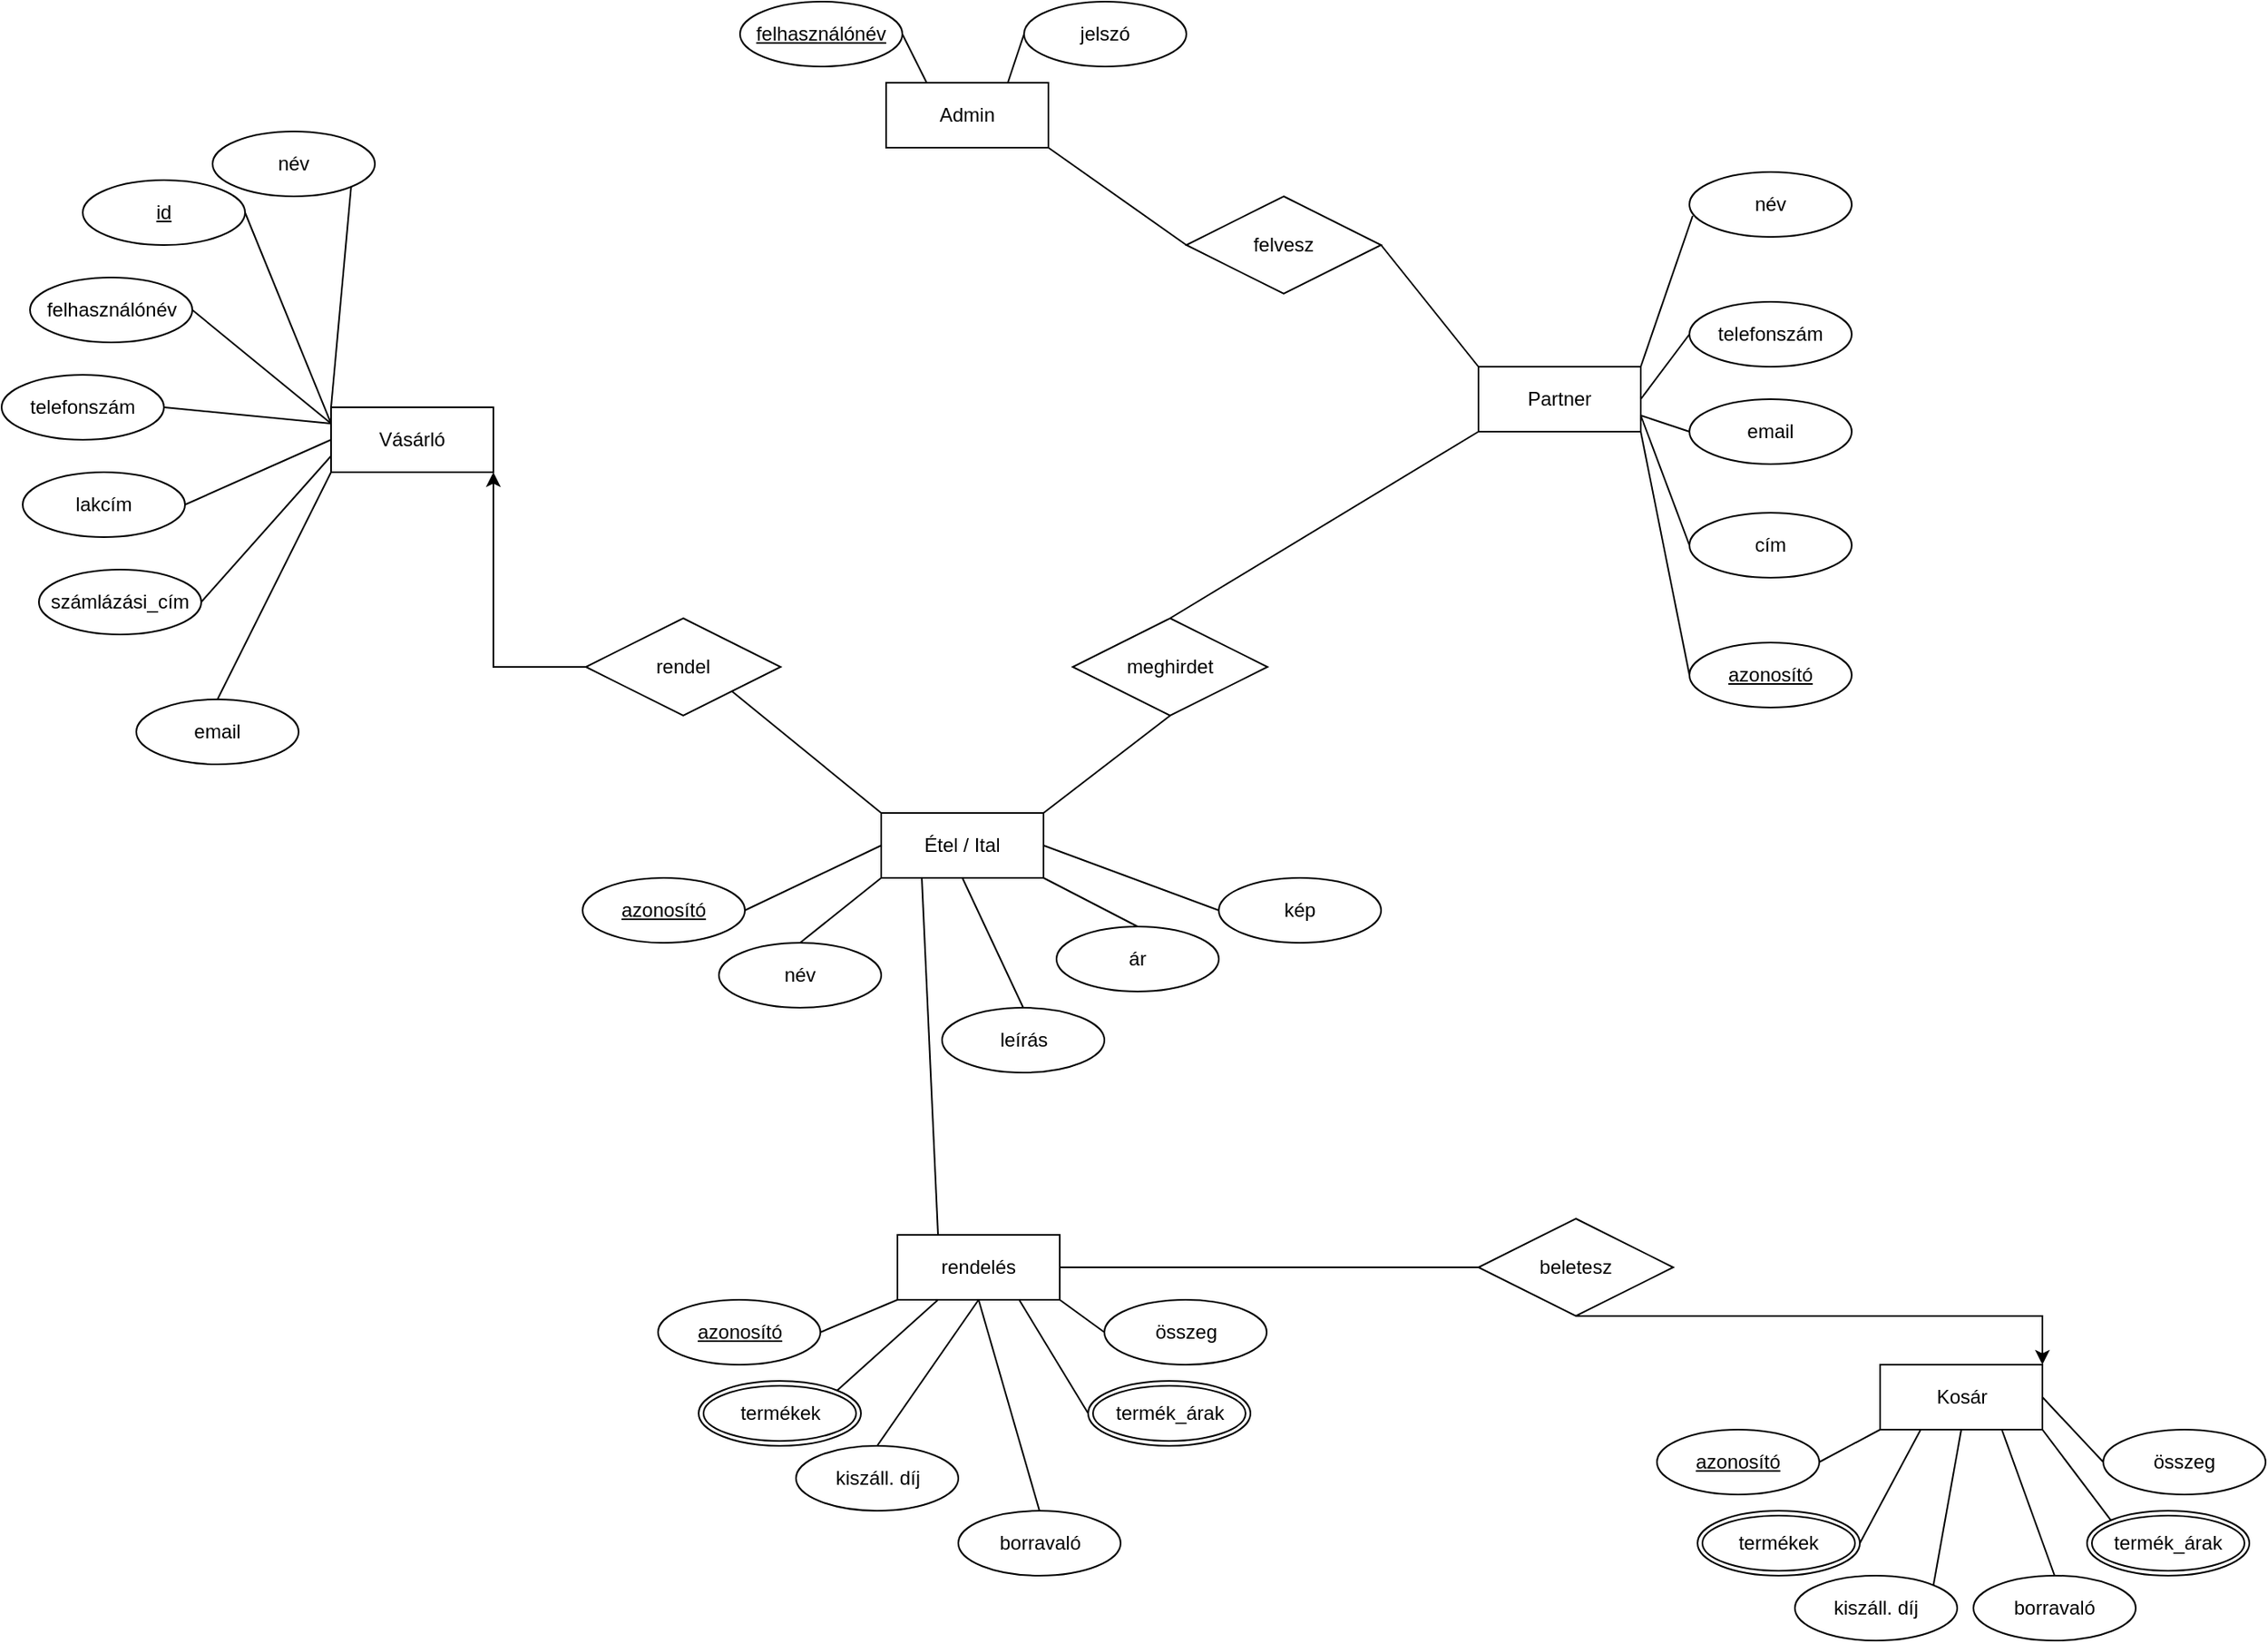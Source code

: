 <mxfile version="15.5.4" type="device"><diagram id="R2lEEEUBdFMjLlhIrx00" name="Page-1"><mxGraphModel dx="2062" dy="1122" grid="1" gridSize="10" guides="1" tooltips="1" connect="1" arrows="1" fold="1" page="1" pageScale="1" pageWidth="850" pageHeight="1100" math="0" shadow="0" extFonts="Permanent Marker^https://fonts.googleapis.com/css?family=Permanent+Marker"><root><mxCell id="0"/><mxCell id="1" parent="0"/><mxCell id="wgzqcRI_ttoqVuwA80HH-1" value="Vásárló" style="whiteSpace=wrap;html=1;align=center;" parent="1" vertex="1"><mxGeometry x="463" y="270" width="100" height="40" as="geometry"/></mxCell><mxCell id="wgzqcRI_ttoqVuwA80HH-3" value="név" style="ellipse;whiteSpace=wrap;html=1;align=center;" parent="1" vertex="1"><mxGeometry x="390" y="100" width="100" height="40" as="geometry"/></mxCell><mxCell id="wgzqcRI_ttoqVuwA80HH-6" value="telefonszám&lt;br&gt;" style="ellipse;whiteSpace=wrap;html=1;align=center;" parent="1" vertex="1"><mxGeometry x="260" y="250" width="100" height="40" as="geometry"/></mxCell><mxCell id="wgzqcRI_ttoqVuwA80HH-7" value="lakcím&lt;br&gt;" style="ellipse;whiteSpace=wrap;html=1;align=center;" parent="1" vertex="1"><mxGeometry x="273" y="310" width="100" height="40" as="geometry"/></mxCell><mxCell id="wgzqcRI_ttoqVuwA80HH-8" value="számlázási_cím&lt;br&gt;" style="ellipse;whiteSpace=wrap;html=1;align=center;" parent="1" vertex="1"><mxGeometry x="283" y="370" width="100" height="40" as="geometry"/></mxCell><mxCell id="wgzqcRI_ttoqVuwA80HH-9" value="" style="endArrow=none;html=1;rounded=0;entryX=0;entryY=0;entryDx=0;entryDy=0;exitX=1;exitY=1;exitDx=0;exitDy=0;" parent="1" source="wgzqcRI_ttoqVuwA80HH-3" target="wgzqcRI_ttoqVuwA80HH-1" edge="1"><mxGeometry relative="1" as="geometry"><mxPoint x="403" y="540" as="sourcePoint"/><mxPoint x="563" y="540" as="targetPoint"/></mxGeometry></mxCell><mxCell id="wgzqcRI_ttoqVuwA80HH-10" value="" style="endArrow=none;html=1;rounded=0;entryX=0;entryY=0.25;entryDx=0;entryDy=0;exitX=1;exitY=0.5;exitDx=0;exitDy=0;" parent="1" source="wgzqcRI_ttoqVuwA80HH-6" target="wgzqcRI_ttoqVuwA80HH-1" edge="1"><mxGeometry relative="1" as="geometry"><mxPoint x="403" y="540" as="sourcePoint"/><mxPoint x="563" y="540" as="targetPoint"/></mxGeometry></mxCell><mxCell id="wgzqcRI_ttoqVuwA80HH-12" value="" style="endArrow=none;html=1;rounded=0;entryX=0;entryY=0.5;entryDx=0;entryDy=0;exitX=1;exitY=0.5;exitDx=0;exitDy=0;" parent="1" source="wgzqcRI_ttoqVuwA80HH-7" target="wgzqcRI_ttoqVuwA80HH-1" edge="1"><mxGeometry relative="1" as="geometry"><mxPoint x="403" y="540" as="sourcePoint"/><mxPoint x="563" y="540" as="targetPoint"/></mxGeometry></mxCell><mxCell id="wgzqcRI_ttoqVuwA80HH-13" value="" style="endArrow=none;html=1;rounded=0;entryX=0;entryY=0.75;entryDx=0;entryDy=0;exitX=1;exitY=0.5;exitDx=0;exitDy=0;" parent="1" source="wgzqcRI_ttoqVuwA80HH-8" target="wgzqcRI_ttoqVuwA80HH-1" edge="1"><mxGeometry relative="1" as="geometry"><mxPoint x="403" y="540" as="sourcePoint"/><mxPoint x="563" y="540" as="targetPoint"/></mxGeometry></mxCell><mxCell id="wgzqcRI_ttoqVuwA80HH-16" value="email&lt;br&gt;" style="ellipse;whiteSpace=wrap;html=1;align=center;" parent="1" vertex="1"><mxGeometry x="343" y="450" width="100" height="40" as="geometry"/></mxCell><mxCell id="wgzqcRI_ttoqVuwA80HH-17" value="" style="endArrow=none;html=1;rounded=0;exitX=0.5;exitY=0;exitDx=0;exitDy=0;entryX=0;entryY=1;entryDx=0;entryDy=0;" parent="1" source="wgzqcRI_ttoqVuwA80HH-16" target="wgzqcRI_ttoqVuwA80HH-1" edge="1"><mxGeometry relative="1" as="geometry"><mxPoint x="403" y="410" as="sourcePoint"/><mxPoint x="563" y="410" as="targetPoint"/></mxGeometry></mxCell><mxCell id="wgzqcRI_ttoqVuwA80HH-19" value="" style="endArrow=none;html=1;rounded=0;entryX=0;entryY=0.25;entryDx=0;entryDy=0;exitX=1;exitY=0.5;exitDx=0;exitDy=0;" parent="1" source="wgzqcRI_ttoqVuwA80HH-26" target="wgzqcRI_ttoqVuwA80HH-1" edge="1"><mxGeometry relative="1" as="geometry"><mxPoint x="383" y="200" as="sourcePoint"/><mxPoint x="563" y="400" as="targetPoint"/></mxGeometry></mxCell><mxCell id="wgzqcRI_ttoqVuwA80HH-20" value="Partner" style="whiteSpace=wrap;html=1;align=center;" parent="1" vertex="1"><mxGeometry x="1170" y="245" width="100" height="40" as="geometry"/></mxCell><mxCell id="wgzqcRI_ttoqVuwA80HH-21" value="név" style="ellipse;whiteSpace=wrap;html=1;align=center;" parent="1" vertex="1"><mxGeometry x="1300" y="125" width="100" height="40" as="geometry"/></mxCell><mxCell id="wgzqcRI_ttoqVuwA80HH-22" value="telefonszám&lt;br&gt;" style="ellipse;whiteSpace=wrap;html=1;align=center;" parent="1" vertex="1"><mxGeometry x="1300" y="205" width="100" height="40" as="geometry"/></mxCell><mxCell id="wgzqcRI_ttoqVuwA80HH-23" value="email&lt;br&gt;" style="ellipse;whiteSpace=wrap;html=1;align=center;" parent="1" vertex="1"><mxGeometry x="1300" y="265" width="100" height="40" as="geometry"/></mxCell><mxCell id="wgzqcRI_ttoqVuwA80HH-25" value="azonosító&lt;br&gt;" style="ellipse;whiteSpace=wrap;html=1;align=center;fontStyle=4;" parent="1" vertex="1"><mxGeometry x="1300" y="415" width="100" height="40" as="geometry"/></mxCell><mxCell id="wgzqcRI_ttoqVuwA80HH-26" value="id" style="ellipse;whiteSpace=wrap;html=1;align=center;fontStyle=4;" parent="1" vertex="1"><mxGeometry x="310" y="130" width="100" height="40" as="geometry"/></mxCell><mxCell id="wgzqcRI_ttoqVuwA80HH-28" value="" style="endArrow=none;html=1;rounded=0;entryX=0.02;entryY=0.675;entryDx=0;entryDy=0;entryPerimeter=0;exitX=1;exitY=0;exitDx=0;exitDy=0;" parent="1" source="wgzqcRI_ttoqVuwA80HH-20" target="wgzqcRI_ttoqVuwA80HH-21" edge="1"><mxGeometry relative="1" as="geometry"><mxPoint x="800" y="680" as="sourcePoint"/><mxPoint x="960" y="680" as="targetPoint"/></mxGeometry></mxCell><mxCell id="wgzqcRI_ttoqVuwA80HH-29" value="" style="endArrow=none;html=1;rounded=0;entryX=0;entryY=0.5;entryDx=0;entryDy=0;exitX=1;exitY=0.5;exitDx=0;exitDy=0;" parent="1" source="wgzqcRI_ttoqVuwA80HH-20" target="wgzqcRI_ttoqVuwA80HH-22" edge="1"><mxGeometry relative="1" as="geometry"><mxPoint x="970" y="540" as="sourcePoint"/><mxPoint x="1130" y="540" as="targetPoint"/></mxGeometry></mxCell><mxCell id="wgzqcRI_ttoqVuwA80HH-30" value="" style="endArrow=none;html=1;rounded=0;entryX=0;entryY=0.5;entryDx=0;entryDy=0;exitX=1;exitY=0.75;exitDx=0;exitDy=0;" parent="1" source="wgzqcRI_ttoqVuwA80HH-20" target="wgzqcRI_ttoqVuwA80HH-23" edge="1"><mxGeometry relative="1" as="geometry"><mxPoint x="730" y="490" as="sourcePoint"/><mxPoint x="890" y="490" as="targetPoint"/></mxGeometry></mxCell><mxCell id="wgzqcRI_ttoqVuwA80HH-31" value="" style="endArrow=none;html=1;rounded=0;entryX=0;entryY=0.5;entryDx=0;entryDy=0;exitX=1;exitY=1;exitDx=0;exitDy=0;" parent="1" source="wgzqcRI_ttoqVuwA80HH-20" target="wgzqcRI_ttoqVuwA80HH-25" edge="1"><mxGeometry relative="1" as="geometry"><mxPoint x="890" y="490" as="sourcePoint"/><mxPoint x="1050" y="490" as="targetPoint"/></mxGeometry></mxCell><mxCell id="wgzqcRI_ttoqVuwA80HH-32" value="Admin" style="whiteSpace=wrap;html=1;align=center;" parent="1" vertex="1"><mxGeometry x="805" y="70" width="100" height="40" as="geometry"/></mxCell><mxCell id="wgzqcRI_ttoqVuwA80HH-37" value="jelszó&lt;br&gt;" style="ellipse;whiteSpace=wrap;html=1;align=center;" parent="1" vertex="1"><mxGeometry x="890" y="20" width="100" height="40" as="geometry"/></mxCell><mxCell id="wgzqcRI_ttoqVuwA80HH-38" value="" style="endArrow=none;html=1;rounded=0;entryX=0.25;entryY=0;entryDx=0;entryDy=0;exitX=1;exitY=0.5;exitDx=0;exitDy=0;" parent="1" source="wgzqcRI_ttoqVuwA80HH-49" target="wgzqcRI_ttoqVuwA80HH-32" edge="1"><mxGeometry relative="1" as="geometry"><mxPoint x="815" y="40" as="sourcePoint"/><mxPoint x="960" y="200" as="targetPoint"/></mxGeometry></mxCell><mxCell id="wgzqcRI_ttoqVuwA80HH-39" value="" style="endArrow=none;html=1;rounded=0;entryX=0;entryY=0.5;entryDx=0;entryDy=0;exitX=0.75;exitY=0;exitDx=0;exitDy=0;" parent="1" source="wgzqcRI_ttoqVuwA80HH-32" target="wgzqcRI_ttoqVuwA80HH-37" edge="1"><mxGeometry relative="1" as="geometry"><mxPoint x="890" y="360" as="sourcePoint"/><mxPoint x="1050" y="360" as="targetPoint"/></mxGeometry></mxCell><mxCell id="wgzqcRI_ttoqVuwA80HH-48" value="felvesz&lt;br&gt;" style="shape=rhombus;perimeter=rhombusPerimeter;whiteSpace=wrap;html=1;align=center;" parent="1" vertex="1"><mxGeometry x="990" y="140" width="120" height="60" as="geometry"/></mxCell><mxCell id="wgzqcRI_ttoqVuwA80HH-49" value="felhasználónév&lt;br&gt;" style="ellipse;whiteSpace=wrap;html=1;align=center;fontStyle=4;" parent="1" vertex="1"><mxGeometry x="715" y="20" width="100" height="40" as="geometry"/></mxCell><mxCell id="wgzqcRI_ttoqVuwA80HH-50" value="cím&lt;br&gt;" style="ellipse;whiteSpace=wrap;html=1;align=center;" parent="1" vertex="1"><mxGeometry x="1300" y="335" width="100" height="40" as="geometry"/></mxCell><mxCell id="wgzqcRI_ttoqVuwA80HH-51" value="" style="endArrow=none;html=1;rounded=0;entryX=0;entryY=0.5;entryDx=0;entryDy=0;exitX=1;exitY=0.75;exitDx=0;exitDy=0;" parent="1" source="wgzqcRI_ttoqVuwA80HH-20" target="wgzqcRI_ttoqVuwA80HH-50" edge="1"><mxGeometry relative="1" as="geometry"><mxPoint x="860" y="410" as="sourcePoint"/><mxPoint x="1020" y="410" as="targetPoint"/></mxGeometry></mxCell><mxCell id="wgzqcRI_ttoqVuwA80HH-52" value="Kosár&lt;br&gt;" style="whiteSpace=wrap;html=1;align=center;" parent="1" vertex="1"><mxGeometry x="1417.5" y="860" width="100" height="40" as="geometry"/></mxCell><mxCell id="wgzqcRI_ttoqVuwA80HH-55" value="azonosító&lt;br&gt;" style="ellipse;whiteSpace=wrap;html=1;align=center;fontStyle=4;" parent="1" vertex="1"><mxGeometry x="664.5" y="820" width="100" height="40" as="geometry"/></mxCell><mxCell id="wgzqcRI_ttoqVuwA80HH-57" value="kiszáll. díj&lt;br&gt;" style="ellipse;whiteSpace=wrap;html=1;align=center;" parent="1" vertex="1"><mxGeometry x="749.5" y="910" width="100" height="40" as="geometry"/></mxCell><mxCell id="wgzqcRI_ttoqVuwA80HH-59" value="termékek" style="ellipse;shape=doubleEllipse;margin=3;whiteSpace=wrap;html=1;align=center;direction=west;" parent="1" vertex="1"><mxGeometry x="689.5" y="870" width="100" height="40" as="geometry"/></mxCell><mxCell id="wgzqcRI_ttoqVuwA80HH-60" value="borravaló&lt;br&gt;" style="ellipse;whiteSpace=wrap;html=1;align=center;" parent="1" vertex="1"><mxGeometry x="849.5" y="950" width="100" height="40" as="geometry"/></mxCell><mxCell id="wgzqcRI_ttoqVuwA80HH-61" value="termék_árak" style="ellipse;shape=doubleEllipse;margin=3;whiteSpace=wrap;html=1;align=center;direction=west;" parent="1" vertex="1"><mxGeometry x="929.5" y="870" width="100" height="40" as="geometry"/></mxCell><mxCell id="wgzqcRI_ttoqVuwA80HH-62" value="összeg" style="ellipse;whiteSpace=wrap;html=1;align=center;" parent="1" vertex="1"><mxGeometry x="939.5" y="820" width="100" height="40" as="geometry"/></mxCell><mxCell id="wgzqcRI_ttoqVuwA80HH-63" value="" style="endArrow=none;html=1;rounded=0;entryX=0;entryY=1;entryDx=0;entryDy=0;exitX=1;exitY=0.5;exitDx=0;exitDy=0;" parent="1" source="wgzqcRI_ttoqVuwA80HH-55" target="wgzqcRI_ttoqVuwA80HH-68" edge="1"><mxGeometry relative="1" as="geometry"><mxPoint x="612" y="990" as="sourcePoint"/><mxPoint x="802" y="830" as="targetPoint"/></mxGeometry></mxCell><mxCell id="wgzqcRI_ttoqVuwA80HH-64" value="" style="endArrow=none;html=1;rounded=0;entryX=0.25;entryY=1;entryDx=0;entryDy=0;exitX=0;exitY=1;exitDx=0;exitDy=0;" parent="1" source="wgzqcRI_ttoqVuwA80HH-59" target="wgzqcRI_ttoqVuwA80HH-68" edge="1"><mxGeometry relative="1" as="geometry"><mxPoint x="652" y="1010" as="sourcePoint"/><mxPoint x="832" y="845" as="targetPoint"/></mxGeometry></mxCell><mxCell id="wgzqcRI_ttoqVuwA80HH-65" value="" style="endArrow=none;html=1;rounded=0;entryX=0.5;entryY=1;entryDx=0;entryDy=0;exitX=0.5;exitY=0;exitDx=0;exitDy=0;" parent="1" source="wgzqcRI_ttoqVuwA80HH-57" target="wgzqcRI_ttoqVuwA80HH-68" edge="1"><mxGeometry relative="1" as="geometry"><mxPoint x="812" y="900" as="sourcePoint"/><mxPoint x="862" y="860" as="targetPoint"/></mxGeometry></mxCell><mxCell id="wgzqcRI_ttoqVuwA80HH-66" value="" style="endArrow=none;html=1;rounded=0;entryX=0.5;entryY=1;entryDx=0;entryDy=0;exitX=0.5;exitY=0;exitDx=0;exitDy=0;" parent="1" source="wgzqcRI_ttoqVuwA80HH-60" target="wgzqcRI_ttoqVuwA80HH-68" edge="1"><mxGeometry relative="1" as="geometry"><mxPoint x="662" y="1040" as="sourcePoint"/><mxPoint x="862" y="860" as="targetPoint"/></mxGeometry></mxCell><mxCell id="wgzqcRI_ttoqVuwA80HH-67" value="" style="endArrow=none;html=1;rounded=0;entryX=0.75;entryY=1;entryDx=0;entryDy=0;exitX=1;exitY=0.5;exitDx=0;exitDy=0;" parent="1" source="wgzqcRI_ttoqVuwA80HH-61" target="wgzqcRI_ttoqVuwA80HH-68" edge="1"><mxGeometry relative="1" as="geometry"><mxPoint x="822" y="1110" as="sourcePoint"/><mxPoint x="892" y="845" as="targetPoint"/></mxGeometry></mxCell><mxCell id="wgzqcRI_ttoqVuwA80HH-68" value="rendelés&lt;br&gt;" style="whiteSpace=wrap;html=1;align=center;" parent="1" vertex="1"><mxGeometry x="812" y="780" width="100" height="40" as="geometry"/></mxCell><mxCell id="wgzqcRI_ttoqVuwA80HH-69" value="" style="endArrow=none;html=1;rounded=0;entryX=0;entryY=0.5;entryDx=0;entryDy=0;exitX=1;exitY=1;exitDx=0;exitDy=0;" parent="1" source="wgzqcRI_ttoqVuwA80HH-68" target="wgzqcRI_ttoqVuwA80HH-62" edge="1"><mxGeometry relative="1" as="geometry"><mxPoint x="702" y="1040" as="sourcePoint"/><mxPoint x="862" y="1040" as="targetPoint"/></mxGeometry></mxCell><mxCell id="wgzqcRI_ttoqVuwA80HH-70" value="rendel&lt;br&gt;" style="shape=rhombus;perimeter=rhombusPerimeter;whiteSpace=wrap;html=1;align=center;" parent="1" vertex="1"><mxGeometry x="620" y="400" width="120" height="60" as="geometry"/></mxCell><mxCell id="wgzqcRI_ttoqVuwA80HH-71" value="azonosító&lt;br&gt;" style="ellipse;whiteSpace=wrap;html=1;align=center;fontStyle=4;" parent="1" vertex="1"><mxGeometry x="1280" y="900" width="100" height="40" as="geometry"/></mxCell><mxCell id="wgzqcRI_ttoqVuwA80HH-72" value="termékek" style="ellipse;shape=doubleEllipse;margin=3;whiteSpace=wrap;html=1;align=center;direction=west;" parent="1" vertex="1"><mxGeometry x="1305" y="950" width="100" height="40" as="geometry"/></mxCell><mxCell id="wgzqcRI_ttoqVuwA80HH-73" value="kiszáll. díj&lt;br&gt;" style="ellipse;whiteSpace=wrap;html=1;align=center;" parent="1" vertex="1"><mxGeometry x="1365" y="990" width="100" height="40" as="geometry"/></mxCell><mxCell id="wgzqcRI_ttoqVuwA80HH-74" value="borravaló&lt;br&gt;" style="ellipse;whiteSpace=wrap;html=1;align=center;" parent="1" vertex="1"><mxGeometry x="1475" y="990" width="100" height="40" as="geometry"/></mxCell><mxCell id="wgzqcRI_ttoqVuwA80HH-75" value="termék_árak" style="ellipse;shape=doubleEllipse;margin=3;whiteSpace=wrap;html=1;align=center;direction=west;" parent="1" vertex="1"><mxGeometry x="1545" y="950" width="100" height="40" as="geometry"/></mxCell><mxCell id="wgzqcRI_ttoqVuwA80HH-76" value="összeg" style="ellipse;whiteSpace=wrap;html=1;align=center;" parent="1" vertex="1"><mxGeometry x="1555" y="900" width="100" height="40" as="geometry"/></mxCell><mxCell id="wgzqcRI_ttoqVuwA80HH-77" value="" style="endArrow=none;html=1;rounded=0;entryX=0;entryY=1;entryDx=0;entryDy=0;exitX=1;exitY=0.5;exitDx=0;exitDy=0;" parent="1" source="wgzqcRI_ttoqVuwA80HH-71" target="wgzqcRI_ttoqVuwA80HH-52" edge="1"><mxGeometry relative="1" as="geometry"><mxPoint x="1177.5" y="840" as="sourcePoint"/><mxPoint x="1337.5" y="840" as="targetPoint"/></mxGeometry></mxCell><mxCell id="wgzqcRI_ttoqVuwA80HH-78" value="" style="endArrow=none;html=1;rounded=0;entryX=0.25;entryY=1;entryDx=0;entryDy=0;exitX=0;exitY=0.5;exitDx=0;exitDy=0;" parent="1" source="wgzqcRI_ttoqVuwA80HH-72" target="wgzqcRI_ttoqVuwA80HH-52" edge="1"><mxGeometry relative="1" as="geometry"><mxPoint x="1207.5" y="830" as="sourcePoint"/><mxPoint x="1367.5" y="830" as="targetPoint"/></mxGeometry></mxCell><mxCell id="wgzqcRI_ttoqVuwA80HH-79" value="" style="endArrow=none;html=1;rounded=0;entryX=0.5;entryY=1;entryDx=0;entryDy=0;exitX=1;exitY=0;exitDx=0;exitDy=0;" parent="1" source="wgzqcRI_ttoqVuwA80HH-73" target="wgzqcRI_ttoqVuwA80HH-52" edge="1"><mxGeometry relative="1" as="geometry"><mxPoint x="1177.5" y="1040" as="sourcePoint"/><mxPoint x="1337.5" y="1040" as="targetPoint"/></mxGeometry></mxCell><mxCell id="wgzqcRI_ttoqVuwA80HH-80" value="" style="endArrow=none;html=1;rounded=0;entryX=0.75;entryY=1;entryDx=0;entryDy=0;exitX=0.5;exitY=0;exitDx=0;exitDy=0;" parent="1" source="wgzqcRI_ttoqVuwA80HH-74" target="wgzqcRI_ttoqVuwA80HH-52" edge="1"><mxGeometry relative="1" as="geometry"><mxPoint x="1047.5" y="990" as="sourcePoint"/><mxPoint x="1207.5" y="990" as="targetPoint"/></mxGeometry></mxCell><mxCell id="wgzqcRI_ttoqVuwA80HH-81" value="" style="endArrow=none;html=1;rounded=0;entryX=1;entryY=1;entryDx=0;entryDy=0;exitX=1;exitY=1;exitDx=0;exitDy=0;" parent="1" source="wgzqcRI_ttoqVuwA80HH-75" target="wgzqcRI_ttoqVuwA80HH-52" edge="1"><mxGeometry relative="1" as="geometry"><mxPoint x="1137.5" y="830" as="sourcePoint"/><mxPoint x="1297.5" y="830" as="targetPoint"/></mxGeometry></mxCell><mxCell id="wgzqcRI_ttoqVuwA80HH-82" value="" style="endArrow=none;html=1;rounded=0;entryX=1;entryY=0.5;entryDx=0;entryDy=0;exitX=0;exitY=0.5;exitDx=0;exitDy=0;" parent="1" source="wgzqcRI_ttoqVuwA80HH-76" target="wgzqcRI_ttoqVuwA80HH-52" edge="1"><mxGeometry relative="1" as="geometry"><mxPoint x="1197.5" y="840" as="sourcePoint"/><mxPoint x="1357.5" y="840" as="targetPoint"/></mxGeometry></mxCell><mxCell id="wgzqcRI_ttoqVuwA80HH-89" value="beletesz&lt;br&gt;" style="shape=rhombus;perimeter=rhombusPerimeter;whiteSpace=wrap;html=1;align=center;" parent="1" vertex="1"><mxGeometry x="1170" y="770" width="120" height="60" as="geometry"/></mxCell><mxCell id="wgzqcRI_ttoqVuwA80HH-90" value="meghirdet" style="shape=rhombus;perimeter=rhombusPerimeter;whiteSpace=wrap;html=1;align=center;" parent="1" vertex="1"><mxGeometry x="920" y="400" width="120" height="60" as="geometry"/></mxCell><mxCell id="wgzqcRI_ttoqVuwA80HH-91" value="Étel / Ital" style="whiteSpace=wrap;html=1;align=center;" parent="1" vertex="1"><mxGeometry x="802" y="520" width="100" height="40" as="geometry"/></mxCell><mxCell id="wgzqcRI_ttoqVuwA80HH-92" value="azonosító&lt;br&gt;" style="ellipse;whiteSpace=wrap;html=1;align=center;fontStyle=4;" parent="1" vertex="1"><mxGeometry x="618" y="560" width="100" height="40" as="geometry"/></mxCell><mxCell id="wgzqcRI_ttoqVuwA80HH-93" value="név&lt;br&gt;" style="ellipse;whiteSpace=wrap;html=1;align=center;" parent="1" vertex="1"><mxGeometry x="702" y="600" width="100" height="40" as="geometry"/></mxCell><mxCell id="wgzqcRI_ttoqVuwA80HH-94" value="leírás" style="ellipse;whiteSpace=wrap;html=1;align=center;" parent="1" vertex="1"><mxGeometry x="839.5" y="640" width="100" height="40" as="geometry"/></mxCell><mxCell id="wgzqcRI_ttoqVuwA80HH-95" value="ár" style="ellipse;whiteSpace=wrap;html=1;align=center;" parent="1" vertex="1"><mxGeometry x="910" y="590" width="100" height="40" as="geometry"/></mxCell><mxCell id="wgzqcRI_ttoqVuwA80HH-96" value="kép" style="ellipse;whiteSpace=wrap;html=1;align=center;" parent="1" vertex="1"><mxGeometry x="1010" y="560" width="100" height="40" as="geometry"/></mxCell><mxCell id="wgzqcRI_ttoqVuwA80HH-97" value="" style="endArrow=none;html=1;rounded=0;entryX=0;entryY=0.5;entryDx=0;entryDy=0;exitX=1;exitY=0.5;exitDx=0;exitDy=0;" parent="1" source="wgzqcRI_ttoqVuwA80HH-92" target="wgzqcRI_ttoqVuwA80HH-91" edge="1"><mxGeometry relative="1" as="geometry"><mxPoint x="600" y="500" as="sourcePoint"/><mxPoint x="760" y="500" as="targetPoint"/></mxGeometry></mxCell><mxCell id="wgzqcRI_ttoqVuwA80HH-98" value="" style="endArrow=none;html=1;rounded=0;entryX=0;entryY=1;entryDx=0;entryDy=0;exitX=0.5;exitY=0;exitDx=0;exitDy=0;" parent="1" source="wgzqcRI_ttoqVuwA80HH-93" target="wgzqcRI_ttoqVuwA80HH-91" edge="1"><mxGeometry relative="1" as="geometry"><mxPoint x="720" y="570" as="sourcePoint"/><mxPoint x="880" y="570" as="targetPoint"/></mxGeometry></mxCell><mxCell id="wgzqcRI_ttoqVuwA80HH-99" value="" style="endArrow=none;html=1;rounded=0;entryX=0.5;entryY=1;entryDx=0;entryDy=0;exitX=0.5;exitY=0;exitDx=0;exitDy=0;" parent="1" source="wgzqcRI_ttoqVuwA80HH-94" target="wgzqcRI_ttoqVuwA80HH-91" edge="1"><mxGeometry relative="1" as="geometry"><mxPoint x="770" y="580" as="sourcePoint"/><mxPoint x="930" y="580" as="targetPoint"/></mxGeometry></mxCell><mxCell id="wgzqcRI_ttoqVuwA80HH-100" value="" style="endArrow=none;html=1;rounded=0;entryX=0.5;entryY=0;entryDx=0;entryDy=0;exitX=1;exitY=1;exitDx=0;exitDy=0;" parent="1" source="wgzqcRI_ttoqVuwA80HH-91" target="wgzqcRI_ttoqVuwA80HH-95" edge="1"><mxGeometry relative="1" as="geometry"><mxPoint x="900" y="560" as="sourcePoint"/><mxPoint x="1120" y="490" as="targetPoint"/></mxGeometry></mxCell><mxCell id="wgzqcRI_ttoqVuwA80HH-101" value="" style="endArrow=none;html=1;rounded=0;entryX=0;entryY=0.5;entryDx=0;entryDy=0;exitX=1;exitY=0.5;exitDx=0;exitDy=0;" parent="1" source="wgzqcRI_ttoqVuwA80HH-91" target="wgzqcRI_ttoqVuwA80HH-96" edge="1"><mxGeometry relative="1" as="geometry"><mxPoint x="950" y="430" as="sourcePoint"/><mxPoint x="1110" y="430" as="targetPoint"/></mxGeometry></mxCell><mxCell id="wgzqcRI_ttoqVuwA80HH-110" value="" style="endArrow=none;html=1;rounded=0;entryX=1;entryY=1;entryDx=0;entryDy=0;exitX=0;exitY=0.5;exitDx=0;exitDy=0;" parent="1" source="wgzqcRI_ttoqVuwA80HH-48" target="wgzqcRI_ttoqVuwA80HH-32" edge="1"><mxGeometry relative="1" as="geometry"><mxPoint x="830" y="270" as="sourcePoint"/><mxPoint x="990" y="270" as="targetPoint"/></mxGeometry></mxCell><mxCell id="wgzqcRI_ttoqVuwA80HH-111" value="" style="endArrow=none;html=1;rounded=0;entryX=1;entryY=0.5;entryDx=0;entryDy=0;exitX=0;exitY=0;exitDx=0;exitDy=0;" parent="1" source="wgzqcRI_ttoqVuwA80HH-20" target="wgzqcRI_ttoqVuwA80HH-48" edge="1"><mxGeometry relative="1" as="geometry"><mxPoint x="830" y="250" as="sourcePoint"/><mxPoint x="990" y="250" as="targetPoint"/></mxGeometry></mxCell><mxCell id="wgzqcRI_ttoqVuwA80HH-113" value="" style="edgeStyle=segmentEdgeStyle;endArrow=classic;html=1;rounded=0;entryX=1;entryY=1;entryDx=0;entryDy=0;exitX=0;exitY=0.5;exitDx=0;exitDy=0;" parent="1" source="wgzqcRI_ttoqVuwA80HH-70" target="wgzqcRI_ttoqVuwA80HH-1" edge="1"><mxGeometry width="50" height="50" relative="1" as="geometry"><mxPoint x="950" y="620" as="sourcePoint"/><mxPoint x="1040" y="620" as="targetPoint"/></mxGeometry></mxCell><mxCell id="wgzqcRI_ttoqVuwA80HH-116" value="" style="endArrow=none;html=1;rounded=0;entryX=0;entryY=1;entryDx=0;entryDy=0;exitX=0.5;exitY=0;exitDx=0;exitDy=0;" parent="1" source="wgzqcRI_ttoqVuwA80HH-90" target="wgzqcRI_ttoqVuwA80HH-20" edge="1"><mxGeometry relative="1" as="geometry"><mxPoint x="990" y="310" as="sourcePoint"/><mxPoint x="1150" y="310" as="targetPoint"/></mxGeometry></mxCell><mxCell id="wgzqcRI_ttoqVuwA80HH-122" value="" style="edgeStyle=segmentEdgeStyle;endArrow=classic;html=1;rounded=0;entryX=1;entryY=0;entryDx=0;entryDy=0;exitX=0.5;exitY=1;exitDx=0;exitDy=0;" parent="1" source="wgzqcRI_ttoqVuwA80HH-89" target="wgzqcRI_ttoqVuwA80HH-52" edge="1"><mxGeometry width="50" height="50" relative="1" as="geometry"><mxPoint x="560" y="870" as="sourcePoint"/><mxPoint x="610" y="820" as="targetPoint"/></mxGeometry></mxCell><mxCell id="Vv_aYwOJH4ZomoX5AsSv-1" value="felhasználónév&lt;br&gt;" style="ellipse;whiteSpace=wrap;html=1;align=center;" vertex="1" parent="1"><mxGeometry x="277.5" y="190" width="100" height="40" as="geometry"/></mxCell><mxCell id="Vv_aYwOJH4ZomoX5AsSv-4" value="" style="endArrow=none;html=1;rounded=0;entryX=0;entryY=0.25;entryDx=0;entryDy=0;exitX=1;exitY=0.5;exitDx=0;exitDy=0;" edge="1" parent="1" source="Vv_aYwOJH4ZomoX5AsSv-1" target="wgzqcRI_ttoqVuwA80HH-1"><mxGeometry relative="1" as="geometry"><mxPoint x="120" y="440" as="sourcePoint"/><mxPoint x="280" y="440" as="targetPoint"/></mxGeometry></mxCell><mxCell id="Vv_aYwOJH4ZomoX5AsSv-6" value="" style="endArrow=none;html=1;rounded=0;exitX=1;exitY=1;exitDx=0;exitDy=0;entryX=0;entryY=0;entryDx=0;entryDy=0;" edge="1" parent="1" source="wgzqcRI_ttoqVuwA80HH-70" target="wgzqcRI_ttoqVuwA80HH-91"><mxGeometry relative="1" as="geometry"><mxPoint x="690" y="520" as="sourcePoint"/><mxPoint x="850" y="520" as="targetPoint"/></mxGeometry></mxCell><mxCell id="Vv_aYwOJH4ZomoX5AsSv-7" value="" style="endArrow=none;html=1;rounded=0;exitX=0.5;exitY=1;exitDx=0;exitDy=0;entryX=1;entryY=0;entryDx=0;entryDy=0;" edge="1" parent="1" source="wgzqcRI_ttoqVuwA80HH-90" target="wgzqcRI_ttoqVuwA80HH-91"><mxGeometry relative="1" as="geometry"><mxPoint x="960" y="510" as="sourcePoint"/><mxPoint x="1120" y="510" as="targetPoint"/></mxGeometry></mxCell><mxCell id="Vv_aYwOJH4ZomoX5AsSv-8" value="" style="endArrow=none;html=1;rounded=0;entryX=0.25;entryY=1;entryDx=0;entryDy=0;exitX=0.25;exitY=0;exitDx=0;exitDy=0;" edge="1" parent="1" source="wgzqcRI_ttoqVuwA80HH-68" target="wgzqcRI_ttoqVuwA80HH-91"><mxGeometry relative="1" as="geometry"><mxPoint x="640" y="730" as="sourcePoint"/><mxPoint x="800" y="730" as="targetPoint"/></mxGeometry></mxCell><mxCell id="Vv_aYwOJH4ZomoX5AsSv-9" value="" style="endArrow=none;html=1;rounded=0;exitX=1;exitY=0.5;exitDx=0;exitDy=0;entryX=0;entryY=0.5;entryDx=0;entryDy=0;" edge="1" parent="1" source="wgzqcRI_ttoqVuwA80HH-68" target="wgzqcRI_ttoqVuwA80HH-89"><mxGeometry relative="1" as="geometry"><mxPoint x="950" y="740" as="sourcePoint"/><mxPoint x="1110" y="740" as="targetPoint"/></mxGeometry></mxCell></root></mxGraphModel></diagram></mxfile>